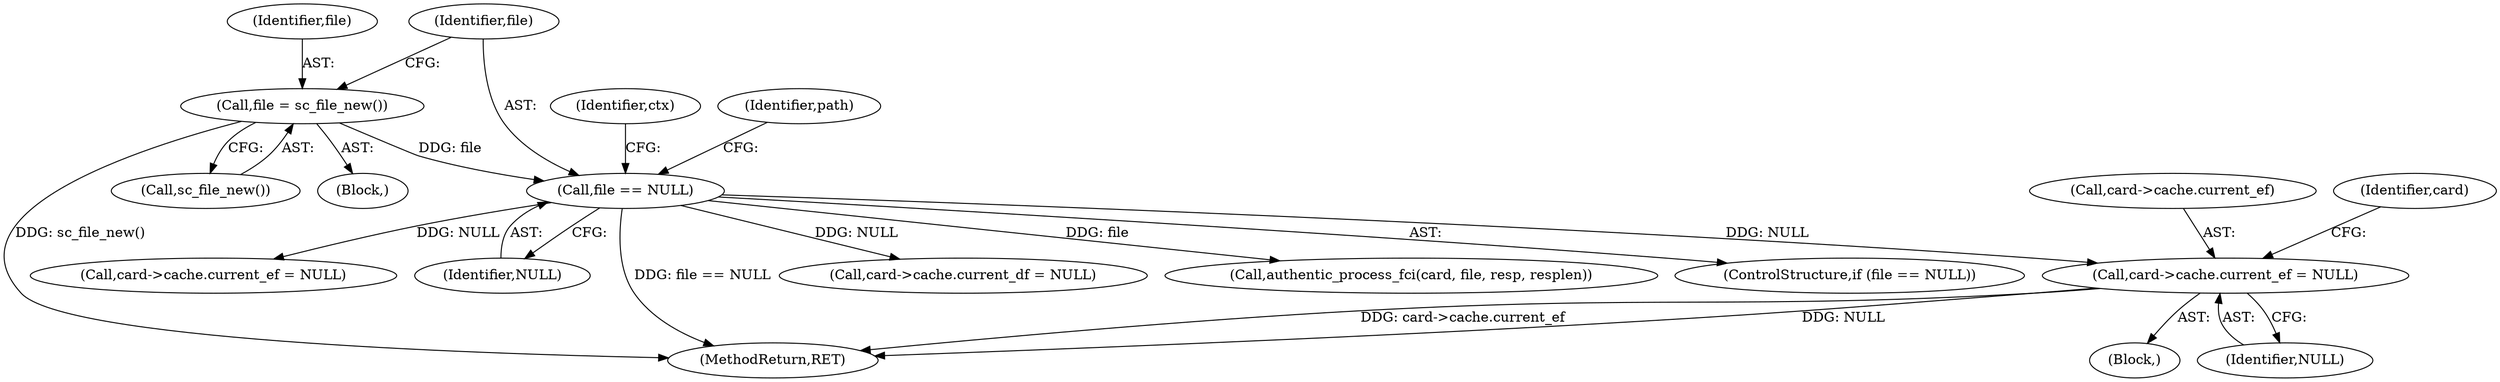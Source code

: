 digraph "0_OpenSC_8fe377e93b4b56060e5bbfb6f3142ceaeca744fa_2@pointer" {
"1000336" [label="(Call,card->cache.current_ef = NULL)"];
"1000134" [label="(Call,file == NULL)"];
"1000130" [label="(Call,file = sc_file_new())"];
"1000336" [label="(Call,card->cache.current_ef = NULL)"];
"1000206" [label="(Call,card->cache.current_df = NULL)"];
"1000150" [label="(Call,authentic_process_fci(card, file, resp, resplen))"];
"1000133" [label="(ControlStructure,if (file == NULL))"];
"1000134" [label="(Call,file == NULL)"];
"1000346" [label="(Identifier,card)"];
"1000342" [label="(Identifier,NULL)"];
"1000358" [label="(Call,card->cache.current_ef = NULL)"];
"1000135" [label="(Identifier,file)"];
"1000337" [label="(Call,card->cache.current_ef)"];
"1000170" [label="(Block,)"];
"1000138" [label="(Identifier,ctx)"];
"1000127" [label="(Block,)"];
"1000132" [label="(Call,sc_file_new())"];
"1000136" [label="(Identifier,NULL)"];
"1000130" [label="(Call,file = sc_file_new())"];
"1000141" [label="(Identifier,path)"];
"1000385" [label="(MethodReturn,RET)"];
"1000131" [label="(Identifier,file)"];
"1000336" -> "1000170"  [label="AST: "];
"1000336" -> "1000342"  [label="CFG: "];
"1000337" -> "1000336"  [label="AST: "];
"1000342" -> "1000336"  [label="AST: "];
"1000346" -> "1000336"  [label="CFG: "];
"1000336" -> "1000385"  [label="DDG: NULL"];
"1000336" -> "1000385"  [label="DDG: card->cache.current_ef"];
"1000134" -> "1000336"  [label="DDG: NULL"];
"1000134" -> "1000133"  [label="AST: "];
"1000134" -> "1000136"  [label="CFG: "];
"1000135" -> "1000134"  [label="AST: "];
"1000136" -> "1000134"  [label="AST: "];
"1000138" -> "1000134"  [label="CFG: "];
"1000141" -> "1000134"  [label="CFG: "];
"1000134" -> "1000385"  [label="DDG: file == NULL"];
"1000130" -> "1000134"  [label="DDG: file"];
"1000134" -> "1000150"  [label="DDG: file"];
"1000134" -> "1000206"  [label="DDG: NULL"];
"1000134" -> "1000358"  [label="DDG: NULL"];
"1000130" -> "1000127"  [label="AST: "];
"1000130" -> "1000132"  [label="CFG: "];
"1000131" -> "1000130"  [label="AST: "];
"1000132" -> "1000130"  [label="AST: "];
"1000135" -> "1000130"  [label="CFG: "];
"1000130" -> "1000385"  [label="DDG: sc_file_new()"];
}
